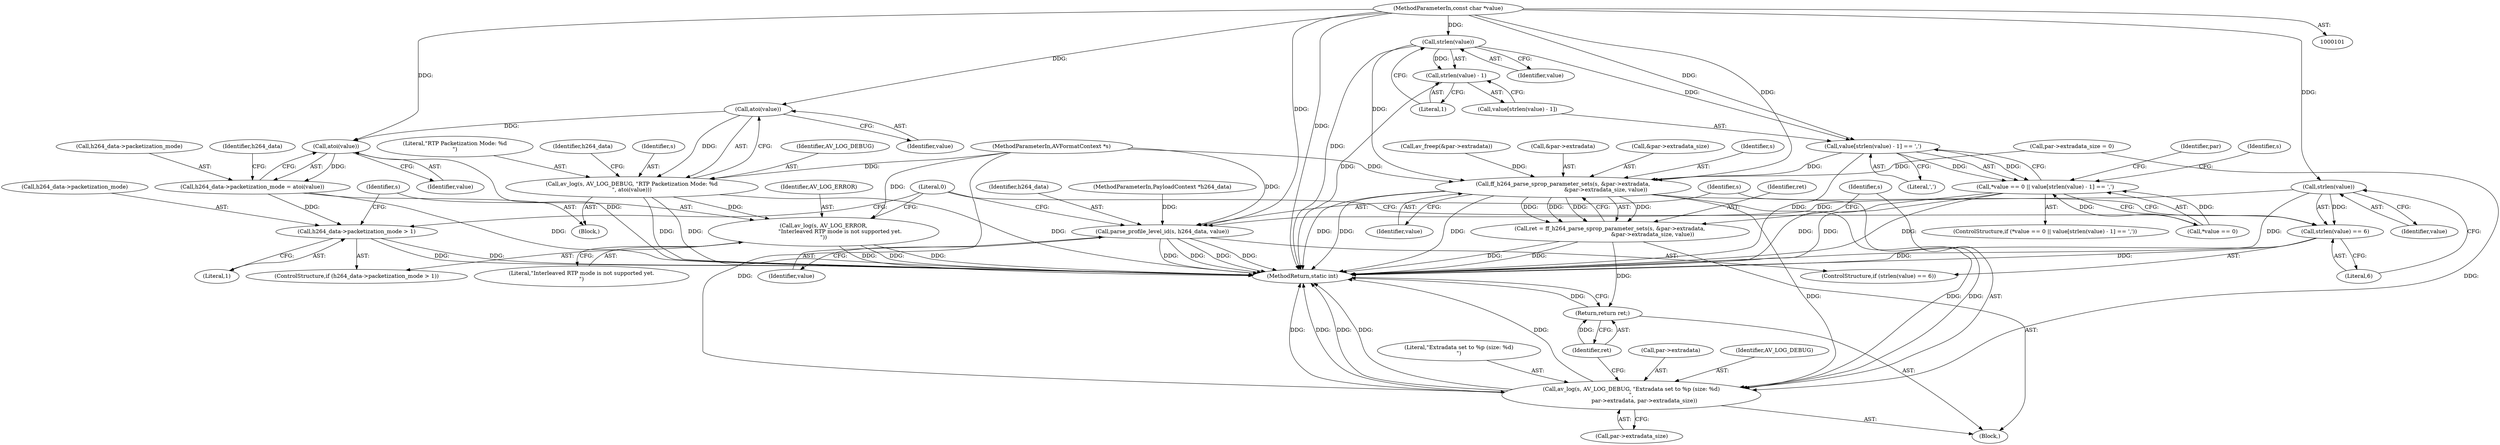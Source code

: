 digraph "0_FFmpeg_c42a1388a6d1bfd8001bf6a4241d8ca27e49326d@pointer" {
"1000106" [label="(MethodParameterIn,const char *value)"];
"1000124" [label="(Call,atoi(value))"];
"1000120" [label="(Call,av_log(s, AV_LOG_DEBUG, \"RTP Packetization Mode: %d\n\", atoi(value)))"];
"1000138" [label="(Call,av_log(s, AV_LOG_ERROR,\n                   \"Interleaved RTP mode is not supported yet.\n\"))"];
"1000130" [label="(Call,atoi(value))"];
"1000126" [label="(Call,h264_data->packetization_mode = atoi(value))"];
"1000133" [label="(Call,h264_data->packetization_mode > 1)"];
"1000151" [label="(Call,strlen(value))"];
"1000150" [label="(Call,strlen(value) == 6)"];
"1000154" [label="(Call,parse_profile_level_id(s, h264_data, value))"];
"1000172" [label="(Call,value[strlen(value) - 1] == ',')"];
"1000167" [label="(Call,*value == 0 || value[strlen(value) - 1] == ',')"];
"1000199" [label="(Call,ff_h264_parse_sprop_parameter_sets(s, &par->extradata,\n                                                 &par->extradata_size, value))"];
"1000197" [label="(Call,ret = ff_h264_parse_sprop_parameter_sets(s, &par->extradata,\n                                                 &par->extradata_size, value))"];
"1000220" [label="(Return,return ret;)"];
"1000210" [label="(Call,av_log(s, AV_LOG_DEBUG, \"Extradata set to %p (size: %d)\n\",\n               par->extradata, par->extradata_size))"];
"1000176" [label="(Call,strlen(value))"];
"1000175" [label="(Call,strlen(value) - 1)"];
"1000121" [label="(Identifier,s)"];
"1000138" [label="(Call,av_log(s, AV_LOG_ERROR,\n                   \"Interleaved RTP mode is not supported yet.\n\"))"];
"1000223" [label="(Literal,0)"];
"1000104" [label="(MethodParameterIn,PayloadContext *h264_data)"];
"1000153" [label="(Literal,6)"];
"1000213" [label="(Literal,\"Extradata set to %p (size: %d)\n\")"];
"1000126" [label="(Call,h264_data->packetization_mode = atoi(value))"];
"1000157" [label="(Identifier,value)"];
"1000151" [label="(Call,strlen(value))"];
"1000211" [label="(Identifier,s)"];
"1000187" [label="(Call,par->extradata_size = 0)"];
"1000124" [label="(Call,atoi(value))"];
"1000179" [label="(Literal,',')"];
"1000172" [label="(Call,value[strlen(value) - 1] == ',')"];
"1000178" [label="(Literal,1)"];
"1000132" [label="(ControlStructure,if (h264_data->packetization_mode > 1))"];
"1000106" [label="(MethodParameterIn,const char *value)"];
"1000130" [label="(Call,atoi(value))"];
"1000201" [label="(Call,&par->extradata)"];
"1000177" [label="(Identifier,value)"];
"1000168" [label="(Call,*value == 0)"];
"1000140" [label="(Identifier,AV_LOG_ERROR)"];
"1000164" [label="(Block,)"];
"1000221" [label="(Identifier,ret)"];
"1000122" [label="(Identifier,AV_LOG_DEBUG)"];
"1000175" [label="(Call,strlen(value) - 1)"];
"1000220" [label="(Return,return ret;)"];
"1000131" [label="(Identifier,value)"];
"1000176" [label="(Call,strlen(value))"];
"1000137" [label="(Literal,1)"];
"1000198" [label="(Identifier,ret)"];
"1000135" [label="(Identifier,h264_data)"];
"1000199" [label="(Call,ff_h264_parse_sprop_parameter_sets(s, &par->extradata,\n                                                 &par->extradata_size, value))"];
"1000205" [label="(Call,&par->extradata_size)"];
"1000150" [label="(Call,strlen(value) == 6)"];
"1000156" [label="(Identifier,h264_data)"];
"1000209" [label="(Identifier,value)"];
"1000200" [label="(Identifier,s)"];
"1000102" [label="(MethodParameterIn,AVFormatContext *s)"];
"1000214" [label="(Call,par->extradata)"];
"1000212" [label="(Identifier,AV_LOG_DEBUG)"];
"1000133" [label="(Call,h264_data->packetization_mode > 1)"];
"1000197" [label="(Call,ret = ff_h264_parse_sprop_parameter_sets(s, &par->extradata,\n                                                 &par->extradata_size, value))"];
"1000210" [label="(Call,av_log(s, AV_LOG_DEBUG, \"Extradata set to %p (size: %d)\n\",\n               par->extradata, par->extradata_size))"];
"1000119" [label="(Block,)"];
"1000149" [label="(ControlStructure,if (strlen(value) == 6))"];
"1000120" [label="(Call,av_log(s, AV_LOG_DEBUG, \"RTP Packetization Mode: %d\n\", atoi(value)))"];
"1000139" [label="(Identifier,s)"];
"1000127" [label="(Call,h264_data->packetization_mode)"];
"1000217" [label="(Call,par->extradata_size)"];
"1000224" [label="(MethodReturn,static int)"];
"1000154" [label="(Call,parse_profile_level_id(s, h264_data, value))"];
"1000155" [label="(Identifier,s)"];
"1000182" [label="(Identifier,s)"];
"1000123" [label="(Literal,\"RTP Packetization Mode: %d\n\")"];
"1000141" [label="(Literal,\"Interleaved RTP mode is not supported yet.\n\")"];
"1000152" [label="(Identifier,value)"];
"1000166" [label="(ControlStructure,if (*value == 0 || value[strlen(value) - 1] == ','))"];
"1000189" [label="(Identifier,par)"];
"1000125" [label="(Identifier,value)"];
"1000173" [label="(Call,value[strlen(value) - 1])"];
"1000128" [label="(Identifier,h264_data)"];
"1000167" [label="(Call,*value == 0 || value[strlen(value) - 1] == ',')"];
"1000192" [label="(Call,av_freep(&par->extradata))"];
"1000134" [label="(Call,h264_data->packetization_mode)"];
"1000106" -> "1000101"  [label="AST: "];
"1000106" -> "1000224"  [label="DDG: "];
"1000106" -> "1000124"  [label="DDG: "];
"1000106" -> "1000130"  [label="DDG: "];
"1000106" -> "1000151"  [label="DDG: "];
"1000106" -> "1000154"  [label="DDG: "];
"1000106" -> "1000172"  [label="DDG: "];
"1000106" -> "1000176"  [label="DDG: "];
"1000106" -> "1000199"  [label="DDG: "];
"1000124" -> "1000120"  [label="AST: "];
"1000124" -> "1000125"  [label="CFG: "];
"1000125" -> "1000124"  [label="AST: "];
"1000120" -> "1000124"  [label="CFG: "];
"1000124" -> "1000120"  [label="DDG: "];
"1000124" -> "1000130"  [label="DDG: "];
"1000120" -> "1000119"  [label="AST: "];
"1000121" -> "1000120"  [label="AST: "];
"1000122" -> "1000120"  [label="AST: "];
"1000123" -> "1000120"  [label="AST: "];
"1000128" -> "1000120"  [label="CFG: "];
"1000120" -> "1000224"  [label="DDG: "];
"1000120" -> "1000224"  [label="DDG: "];
"1000120" -> "1000224"  [label="DDG: "];
"1000102" -> "1000120"  [label="DDG: "];
"1000120" -> "1000138"  [label="DDG: "];
"1000138" -> "1000132"  [label="AST: "];
"1000138" -> "1000141"  [label="CFG: "];
"1000139" -> "1000138"  [label="AST: "];
"1000140" -> "1000138"  [label="AST: "];
"1000141" -> "1000138"  [label="AST: "];
"1000223" -> "1000138"  [label="CFG: "];
"1000138" -> "1000224"  [label="DDG: "];
"1000138" -> "1000224"  [label="DDG: "];
"1000138" -> "1000224"  [label="DDG: "];
"1000102" -> "1000138"  [label="DDG: "];
"1000130" -> "1000126"  [label="AST: "];
"1000130" -> "1000131"  [label="CFG: "];
"1000131" -> "1000130"  [label="AST: "];
"1000126" -> "1000130"  [label="CFG: "];
"1000130" -> "1000224"  [label="DDG: "];
"1000130" -> "1000126"  [label="DDG: "];
"1000126" -> "1000119"  [label="AST: "];
"1000127" -> "1000126"  [label="AST: "];
"1000135" -> "1000126"  [label="CFG: "];
"1000126" -> "1000224"  [label="DDG: "];
"1000126" -> "1000133"  [label="DDG: "];
"1000133" -> "1000132"  [label="AST: "];
"1000133" -> "1000137"  [label="CFG: "];
"1000134" -> "1000133"  [label="AST: "];
"1000137" -> "1000133"  [label="AST: "];
"1000139" -> "1000133"  [label="CFG: "];
"1000223" -> "1000133"  [label="CFG: "];
"1000133" -> "1000224"  [label="DDG: "];
"1000133" -> "1000224"  [label="DDG: "];
"1000151" -> "1000150"  [label="AST: "];
"1000151" -> "1000152"  [label="CFG: "];
"1000152" -> "1000151"  [label="AST: "];
"1000153" -> "1000151"  [label="CFG: "];
"1000151" -> "1000224"  [label="DDG: "];
"1000151" -> "1000150"  [label="DDG: "];
"1000151" -> "1000154"  [label="DDG: "];
"1000150" -> "1000149"  [label="AST: "];
"1000150" -> "1000153"  [label="CFG: "];
"1000153" -> "1000150"  [label="AST: "];
"1000155" -> "1000150"  [label="CFG: "];
"1000223" -> "1000150"  [label="CFG: "];
"1000150" -> "1000224"  [label="DDG: "];
"1000150" -> "1000224"  [label="DDG: "];
"1000154" -> "1000149"  [label="AST: "];
"1000154" -> "1000157"  [label="CFG: "];
"1000155" -> "1000154"  [label="AST: "];
"1000156" -> "1000154"  [label="AST: "];
"1000157" -> "1000154"  [label="AST: "];
"1000223" -> "1000154"  [label="CFG: "];
"1000154" -> "1000224"  [label="DDG: "];
"1000154" -> "1000224"  [label="DDG: "];
"1000154" -> "1000224"  [label="DDG: "];
"1000154" -> "1000224"  [label="DDG: "];
"1000102" -> "1000154"  [label="DDG: "];
"1000104" -> "1000154"  [label="DDG: "];
"1000172" -> "1000167"  [label="AST: "];
"1000172" -> "1000179"  [label="CFG: "];
"1000173" -> "1000172"  [label="AST: "];
"1000179" -> "1000172"  [label="AST: "];
"1000167" -> "1000172"  [label="CFG: "];
"1000172" -> "1000224"  [label="DDG: "];
"1000172" -> "1000167"  [label="DDG: "];
"1000172" -> "1000167"  [label="DDG: "];
"1000176" -> "1000172"  [label="DDG: "];
"1000172" -> "1000199"  [label="DDG: "];
"1000167" -> "1000166"  [label="AST: "];
"1000167" -> "1000168"  [label="CFG: "];
"1000168" -> "1000167"  [label="AST: "];
"1000182" -> "1000167"  [label="CFG: "];
"1000189" -> "1000167"  [label="CFG: "];
"1000167" -> "1000224"  [label="DDG: "];
"1000167" -> "1000224"  [label="DDG: "];
"1000167" -> "1000224"  [label="DDG: "];
"1000168" -> "1000167"  [label="DDG: "];
"1000168" -> "1000167"  [label="DDG: "];
"1000199" -> "1000197"  [label="AST: "];
"1000199" -> "1000209"  [label="CFG: "];
"1000200" -> "1000199"  [label="AST: "];
"1000201" -> "1000199"  [label="AST: "];
"1000205" -> "1000199"  [label="AST: "];
"1000209" -> "1000199"  [label="AST: "];
"1000197" -> "1000199"  [label="CFG: "];
"1000199" -> "1000224"  [label="DDG: "];
"1000199" -> "1000224"  [label="DDG: "];
"1000199" -> "1000224"  [label="DDG: "];
"1000199" -> "1000197"  [label="DDG: "];
"1000199" -> "1000197"  [label="DDG: "];
"1000199" -> "1000197"  [label="DDG: "];
"1000199" -> "1000197"  [label="DDG: "];
"1000102" -> "1000199"  [label="DDG: "];
"1000192" -> "1000199"  [label="DDG: "];
"1000187" -> "1000199"  [label="DDG: "];
"1000176" -> "1000199"  [label="DDG: "];
"1000199" -> "1000210"  [label="DDG: "];
"1000199" -> "1000210"  [label="DDG: "];
"1000199" -> "1000210"  [label="DDG: "];
"1000197" -> "1000164"  [label="AST: "];
"1000198" -> "1000197"  [label="AST: "];
"1000211" -> "1000197"  [label="CFG: "];
"1000197" -> "1000224"  [label="DDG: "];
"1000197" -> "1000224"  [label="DDG: "];
"1000197" -> "1000220"  [label="DDG: "];
"1000220" -> "1000164"  [label="AST: "];
"1000220" -> "1000221"  [label="CFG: "];
"1000221" -> "1000220"  [label="AST: "];
"1000224" -> "1000220"  [label="CFG: "];
"1000220" -> "1000224"  [label="DDG: "];
"1000221" -> "1000220"  [label="DDG: "];
"1000210" -> "1000164"  [label="AST: "];
"1000210" -> "1000217"  [label="CFG: "];
"1000211" -> "1000210"  [label="AST: "];
"1000212" -> "1000210"  [label="AST: "];
"1000213" -> "1000210"  [label="AST: "];
"1000214" -> "1000210"  [label="AST: "];
"1000217" -> "1000210"  [label="AST: "];
"1000221" -> "1000210"  [label="CFG: "];
"1000210" -> "1000224"  [label="DDG: "];
"1000210" -> "1000224"  [label="DDG: "];
"1000210" -> "1000224"  [label="DDG: "];
"1000210" -> "1000224"  [label="DDG: "];
"1000210" -> "1000224"  [label="DDG: "];
"1000102" -> "1000210"  [label="DDG: "];
"1000187" -> "1000210"  [label="DDG: "];
"1000176" -> "1000175"  [label="AST: "];
"1000176" -> "1000177"  [label="CFG: "];
"1000177" -> "1000176"  [label="AST: "];
"1000178" -> "1000176"  [label="CFG: "];
"1000176" -> "1000224"  [label="DDG: "];
"1000176" -> "1000175"  [label="DDG: "];
"1000175" -> "1000173"  [label="AST: "];
"1000175" -> "1000178"  [label="CFG: "];
"1000178" -> "1000175"  [label="AST: "];
"1000173" -> "1000175"  [label="CFG: "];
"1000175" -> "1000224"  [label="DDG: "];
}
